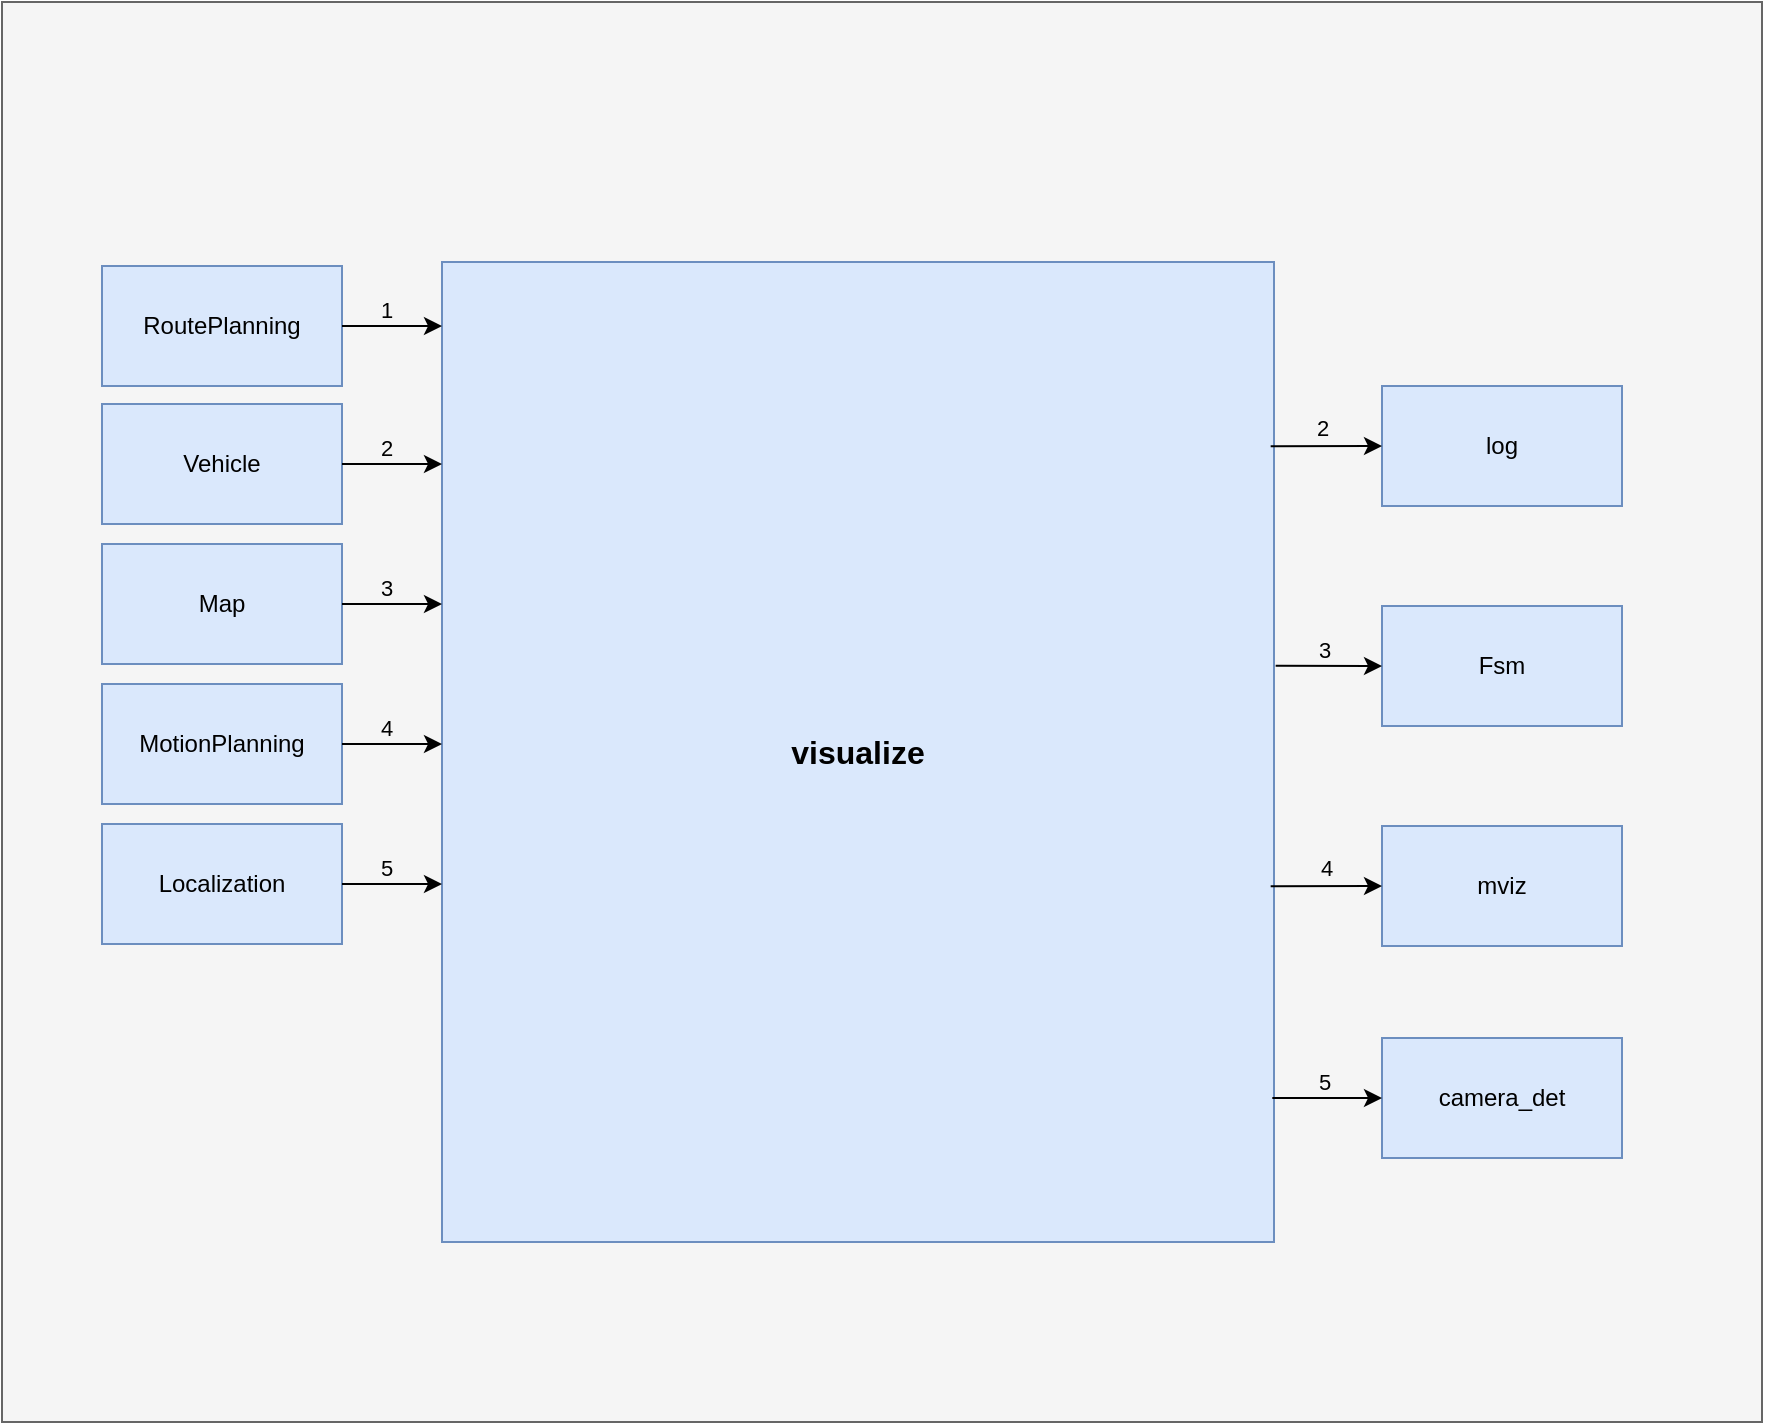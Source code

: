 <mxfile version="24.7.12">
  <diagram name="第 1 页" id="D-faS1DdrBK2uXakqXEO">
    <mxGraphModel dx="1050" dy="565" grid="1" gridSize="10" guides="1" tooltips="1" connect="1" arrows="1" fold="1" page="1" pageScale="1" pageWidth="827" pageHeight="1169" math="0" shadow="0">
      <root>
        <mxCell id="0" />
        <mxCell id="1" parent="0" />
        <mxCell id="UGkX6FfsC7s5wPPyMBav-1" value="" style="rounded=0;whiteSpace=wrap;html=1;fillColor=#f5f5f5;fontColor=#333333;strokeColor=#666666;" parent="1" vertex="1">
          <mxGeometry x="50" y="67" width="880" height="710" as="geometry" />
        </mxCell>
        <mxCell id="UGkX6FfsC7s5wPPyMBav-2" value="&lt;b&gt;&lt;font style=&quot;font-size: 16px;&quot;&gt;visualize&lt;/font&gt;&lt;/b&gt;" style="rounded=0;whiteSpace=wrap;html=1;fillColor=#dae8fc;strokeColor=#6c8ebf;" parent="1" vertex="1">
          <mxGeometry x="270" y="197" width="416" height="490" as="geometry" />
        </mxCell>
        <mxCell id="UGkX6FfsC7s5wPPyMBav-3" value="RoutePlanning" style="rounded=0;whiteSpace=wrap;html=1;fillColor=#dae8fc;strokeColor=#6c8ebf;" parent="1" vertex="1">
          <mxGeometry x="100" y="199" width="120" height="60" as="geometry" />
        </mxCell>
        <mxCell id="UGkX6FfsC7s5wPPyMBav-4" value="log" style="rounded=0;whiteSpace=wrap;html=1;fillColor=#dae8fc;strokeColor=#6c8ebf;" parent="1" vertex="1">
          <mxGeometry x="740" y="259" width="120" height="60" as="geometry" />
        </mxCell>
        <mxCell id="UGkX6FfsC7s5wPPyMBav-5" value="Fsm" style="rounded=0;whiteSpace=wrap;html=1;fillColor=#dae8fc;strokeColor=#6c8ebf;" parent="1" vertex="1">
          <mxGeometry x="740" y="369" width="120" height="60" as="geometry" />
        </mxCell>
        <mxCell id="UGkX6FfsC7s5wPPyMBav-6" value="mviz" style="rounded=0;whiteSpace=wrap;html=1;fillColor=#dae8fc;strokeColor=#6c8ebf;" parent="1" vertex="1">
          <mxGeometry x="740" y="479" width="120" height="60" as="geometry" />
        </mxCell>
        <mxCell id="UGkX6FfsC7s5wPPyMBav-7" value="camera_det" style="rounded=0;whiteSpace=wrap;html=1;fillColor=#dae8fc;strokeColor=#6c8ebf;" parent="1" vertex="1">
          <mxGeometry x="740" y="585" width="120" height="60" as="geometry" />
        </mxCell>
        <mxCell id="UGkX6FfsC7s5wPPyMBav-8" value="" style="endArrow=classic;html=1;rounded=0;exitX=1;exitY=0.5;exitDx=0;exitDy=0;" parent="1" source="UGkX6FfsC7s5wPPyMBav-3" edge="1">
          <mxGeometry width="50" height="50" relative="1" as="geometry">
            <mxPoint x="470" y="289" as="sourcePoint" />
            <mxPoint x="270" y="229" as="targetPoint" />
          </mxGeometry>
        </mxCell>
        <mxCell id="UGkX6FfsC7s5wPPyMBav-9" value="1" style="edgeLabel;html=1;align=center;verticalAlign=middle;resizable=0;points=[];labelBackgroundColor=#F5F5F5;" parent="UGkX6FfsC7s5wPPyMBav-8" vertex="1" connectable="0">
          <mxGeometry x="-0.136" y="-1" relative="1" as="geometry">
            <mxPoint y="-9" as="offset" />
          </mxGeometry>
        </mxCell>
        <mxCell id="UGkX6FfsC7s5wPPyMBav-10" value="" style="endArrow=classic;html=1;rounded=0;exitX=0.996;exitY=0.188;exitDx=0;exitDy=0;entryX=0;entryY=0.5;entryDx=0;entryDy=0;exitPerimeter=0;" parent="1" source="UGkX6FfsC7s5wPPyMBav-2" target="UGkX6FfsC7s5wPPyMBav-4" edge="1">
          <mxGeometry width="50" height="50" relative="1" as="geometry">
            <mxPoint x="230" y="427" as="sourcePoint" />
            <mxPoint x="280" y="427" as="targetPoint" />
          </mxGeometry>
        </mxCell>
        <mxCell id="UGkX6FfsC7s5wPPyMBav-11" value="2" style="edgeLabel;html=1;align=center;verticalAlign=middle;resizable=0;points=[];labelBackgroundColor=#F5F5F5;" parent="UGkX6FfsC7s5wPPyMBav-10" vertex="1" connectable="0">
          <mxGeometry x="-0.092" y="1" relative="1" as="geometry">
            <mxPoint y="-8" as="offset" />
          </mxGeometry>
        </mxCell>
        <mxCell id="UGkX6FfsC7s5wPPyMBav-12" value="" style="endArrow=classic;html=1;rounded=0;entryX=0;entryY=0.5;entryDx=0;entryDy=0;exitX=1.002;exitY=0.412;exitDx=0;exitDy=0;exitPerimeter=0;" parent="1" source="UGkX6FfsC7s5wPPyMBav-2" target="UGkX6FfsC7s5wPPyMBav-5" edge="1">
          <mxGeometry width="50" height="50" relative="1" as="geometry">
            <mxPoint x="470" y="477" as="sourcePoint" />
            <mxPoint x="520" y="427" as="targetPoint" />
          </mxGeometry>
        </mxCell>
        <mxCell id="UGkX6FfsC7s5wPPyMBav-13" value="3" style="edgeLabel;html=1;align=center;verticalAlign=middle;resizable=0;points=[];labelBackgroundColor=#F5F5F5;" parent="UGkX6FfsC7s5wPPyMBav-12" vertex="1" connectable="0">
          <mxGeometry x="-0.106" relative="1" as="geometry">
            <mxPoint y="-8" as="offset" />
          </mxGeometry>
        </mxCell>
        <mxCell id="UGkX6FfsC7s5wPPyMBav-14" value="" style="endArrow=classic;html=1;rounded=0;entryX=0;entryY=0.5;entryDx=0;entryDy=0;exitX=0.996;exitY=0.637;exitDx=0;exitDy=0;exitPerimeter=0;" parent="1" source="UGkX6FfsC7s5wPPyMBav-2" target="UGkX6FfsC7s5wPPyMBav-6" edge="1">
          <mxGeometry width="50" height="50" relative="1" as="geometry">
            <mxPoint x="470" y="477" as="sourcePoint" />
            <mxPoint x="520" y="427" as="targetPoint" />
          </mxGeometry>
        </mxCell>
        <mxCell id="UGkX6FfsC7s5wPPyMBav-15" value="4" style="edgeLabel;html=1;align=center;verticalAlign=middle;resizable=0;points=[];labelBackgroundColor=#F5F5F5;" parent="UGkX6FfsC7s5wPPyMBav-14" vertex="1" connectable="0">
          <mxGeometry x="-0.02" relative="1" as="geometry">
            <mxPoint y="-9" as="offset" />
          </mxGeometry>
        </mxCell>
        <mxCell id="UGkX6FfsC7s5wPPyMBav-16" value="" style="endArrow=classic;html=1;rounded=0;entryX=0;entryY=0.5;entryDx=0;entryDy=0;exitX=0.998;exitY=0.853;exitDx=0;exitDy=0;exitPerimeter=0;" parent="1" source="UGkX6FfsC7s5wPPyMBav-2" target="UGkX6FfsC7s5wPPyMBav-7" edge="1">
          <mxGeometry width="50" height="50" relative="1" as="geometry">
            <mxPoint x="680" y="612" as="sourcePoint" />
            <mxPoint x="520" y="427" as="targetPoint" />
          </mxGeometry>
        </mxCell>
        <mxCell id="UGkX6FfsC7s5wPPyMBav-17" value="5" style="edgeLabel;html=1;align=center;verticalAlign=middle;resizable=0;points=[];labelBackgroundColor=#F5F5F5;" parent="UGkX6FfsC7s5wPPyMBav-16" vertex="1" connectable="0">
          <mxGeometry x="-0.072" y="1" relative="1" as="geometry">
            <mxPoint y="-7" as="offset" />
          </mxGeometry>
        </mxCell>
        <mxCell id="rc6g_Jl07Sf6xdUzljRR-2" value="Vehicle" style="rounded=0;whiteSpace=wrap;html=1;fillColor=#dae8fc;strokeColor=#6c8ebf;" parent="1" vertex="1">
          <mxGeometry x="100" y="268" width="120" height="60" as="geometry" />
        </mxCell>
        <mxCell id="rc6g_Jl07Sf6xdUzljRR-3" value="" style="endArrow=classic;html=1;rounded=0;exitX=1;exitY=0.5;exitDx=0;exitDy=0;" parent="1" source="rc6g_Jl07Sf6xdUzljRR-2" edge="1">
          <mxGeometry width="50" height="50" relative="1" as="geometry">
            <mxPoint x="470" y="358" as="sourcePoint" />
            <mxPoint x="270" y="298" as="targetPoint" />
          </mxGeometry>
        </mxCell>
        <mxCell id="rc6g_Jl07Sf6xdUzljRR-4" value="2" style="edgeLabel;html=1;align=center;verticalAlign=middle;resizable=0;points=[];labelBackgroundColor=#F5F5F5;" parent="rc6g_Jl07Sf6xdUzljRR-3" vertex="1" connectable="0">
          <mxGeometry x="-0.136" y="-1" relative="1" as="geometry">
            <mxPoint y="-9" as="offset" />
          </mxGeometry>
        </mxCell>
        <mxCell id="rc6g_Jl07Sf6xdUzljRR-5" value="Map" style="rounded=0;whiteSpace=wrap;html=1;fillColor=#dae8fc;strokeColor=#6c8ebf;" parent="1" vertex="1">
          <mxGeometry x="100" y="338" width="120" height="60" as="geometry" />
        </mxCell>
        <mxCell id="rc6g_Jl07Sf6xdUzljRR-6" value="" style="endArrow=classic;html=1;rounded=0;exitX=1;exitY=0.5;exitDx=0;exitDy=0;" parent="1" source="rc6g_Jl07Sf6xdUzljRR-5" edge="1">
          <mxGeometry width="50" height="50" relative="1" as="geometry">
            <mxPoint x="470" y="428" as="sourcePoint" />
            <mxPoint x="270" y="368" as="targetPoint" />
          </mxGeometry>
        </mxCell>
        <mxCell id="rc6g_Jl07Sf6xdUzljRR-7" value="3" style="edgeLabel;html=1;align=center;verticalAlign=middle;resizable=0;points=[];labelBackgroundColor=#F5F5F5;" parent="rc6g_Jl07Sf6xdUzljRR-6" vertex="1" connectable="0">
          <mxGeometry x="-0.136" y="-1" relative="1" as="geometry">
            <mxPoint y="-9" as="offset" />
          </mxGeometry>
        </mxCell>
        <mxCell id="rc6g_Jl07Sf6xdUzljRR-9" value="MotionPlanning" style="rounded=0;whiteSpace=wrap;html=1;fillColor=#dae8fc;strokeColor=#6c8ebf;" parent="1" vertex="1">
          <mxGeometry x="100" y="408" width="120" height="60" as="geometry" />
        </mxCell>
        <mxCell id="rc6g_Jl07Sf6xdUzljRR-10" value="" style="endArrow=classic;html=1;rounded=0;exitX=1;exitY=0.5;exitDx=0;exitDy=0;" parent="1" source="rc6g_Jl07Sf6xdUzljRR-9" edge="1">
          <mxGeometry width="50" height="50" relative="1" as="geometry">
            <mxPoint x="470" y="498" as="sourcePoint" />
            <mxPoint x="270" y="438" as="targetPoint" />
          </mxGeometry>
        </mxCell>
        <mxCell id="rc6g_Jl07Sf6xdUzljRR-11" value="4" style="edgeLabel;html=1;align=center;verticalAlign=middle;resizable=0;points=[];labelBackgroundColor=#F5F5F5;" parent="rc6g_Jl07Sf6xdUzljRR-10" vertex="1" connectable="0">
          <mxGeometry x="-0.136" y="-1" relative="1" as="geometry">
            <mxPoint y="-9" as="offset" />
          </mxGeometry>
        </mxCell>
        <mxCell id="rc6g_Jl07Sf6xdUzljRR-12" value="Localization" style="rounded=0;whiteSpace=wrap;html=1;fillColor=#dae8fc;strokeColor=#6c8ebf;" parent="1" vertex="1">
          <mxGeometry x="100" y="478" width="120" height="60" as="geometry" />
        </mxCell>
        <mxCell id="rc6g_Jl07Sf6xdUzljRR-13" value="" style="endArrow=classic;html=1;rounded=0;exitX=1;exitY=0.5;exitDx=0;exitDy=0;" parent="1" source="rc6g_Jl07Sf6xdUzljRR-12" edge="1">
          <mxGeometry width="50" height="50" relative="1" as="geometry">
            <mxPoint x="470" y="568" as="sourcePoint" />
            <mxPoint x="270" y="508" as="targetPoint" />
          </mxGeometry>
        </mxCell>
        <mxCell id="rc6g_Jl07Sf6xdUzljRR-14" value="5" style="edgeLabel;html=1;align=center;verticalAlign=middle;resizable=0;points=[];labelBackgroundColor=#F5F5F5;" parent="rc6g_Jl07Sf6xdUzljRR-13" vertex="1" connectable="0">
          <mxGeometry x="-0.136" y="-1" relative="1" as="geometry">
            <mxPoint y="-9" as="offset" />
          </mxGeometry>
        </mxCell>
      </root>
    </mxGraphModel>
  </diagram>
</mxfile>
